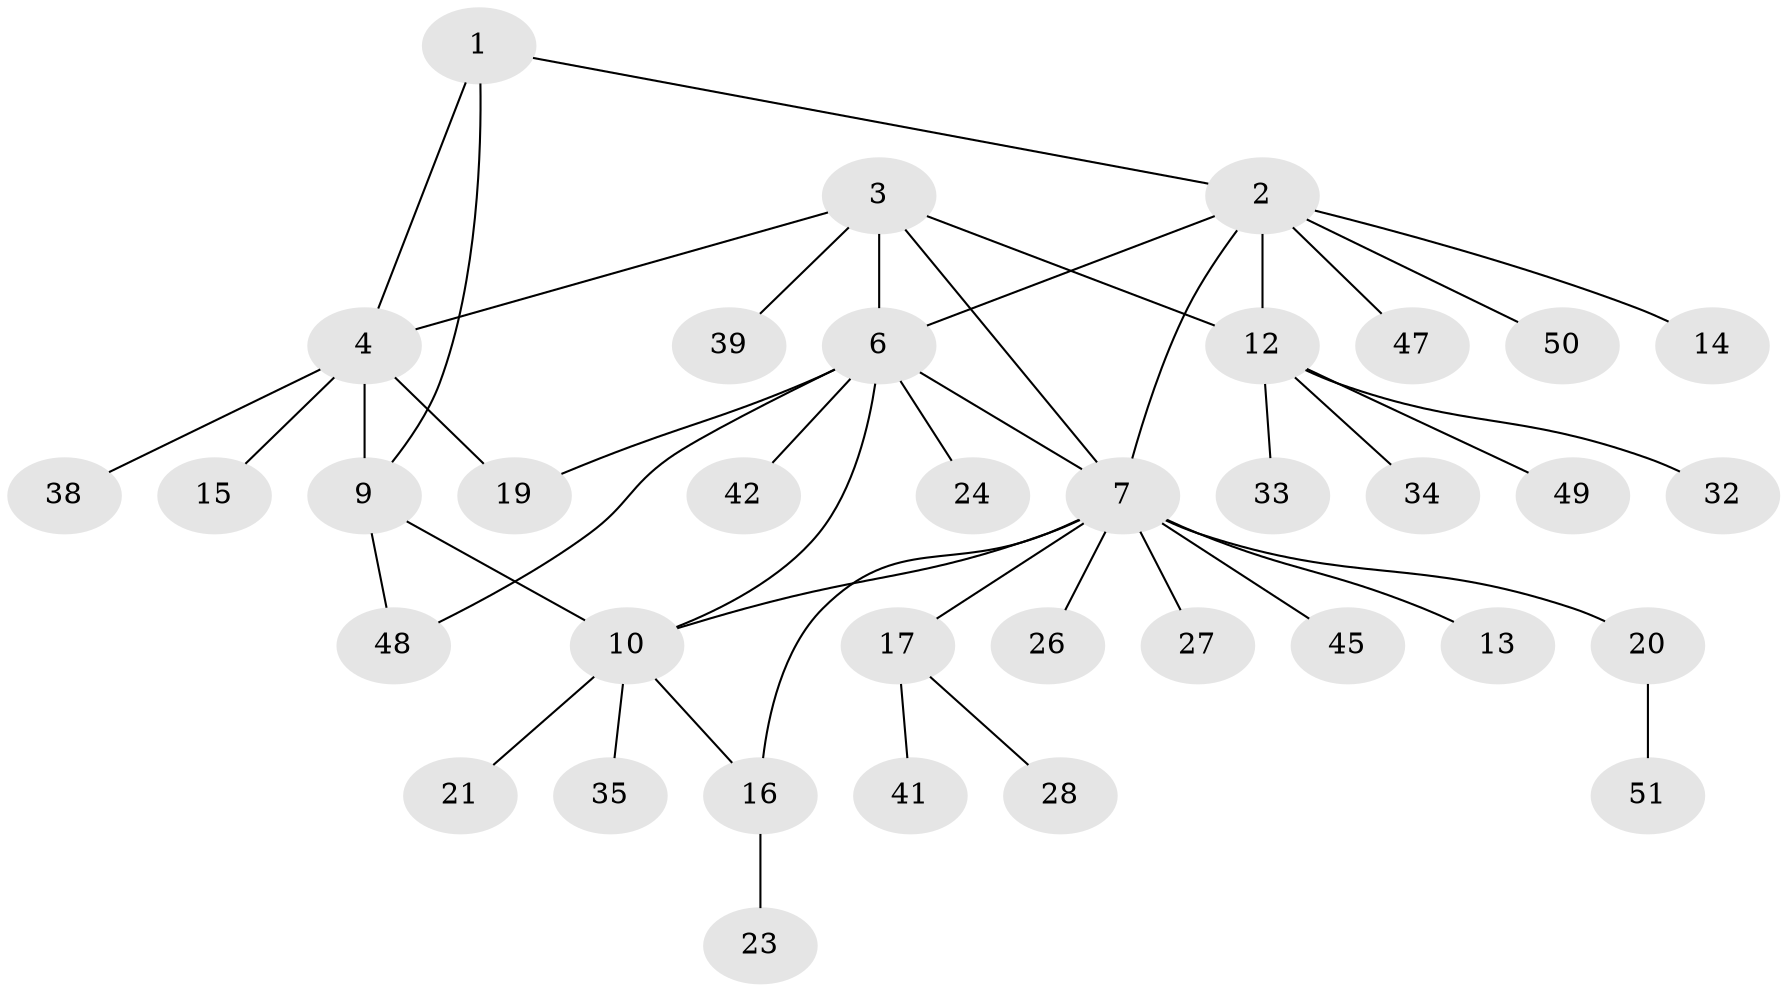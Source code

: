 // original degree distribution, {4: 0.057692307692307696, 6: 0.038461538461538464, 5: 0.038461538461538464, 7: 0.07692307692307693, 3: 0.057692307692307696, 9: 0.019230769230769232, 1: 0.6153846153846154, 2: 0.09615384615384616}
// Generated by graph-tools (version 1.1) at 2025/42/03/06/25 10:42:13]
// undirected, 36 vertices, 45 edges
graph export_dot {
graph [start="1"]
  node [color=gray90,style=filled];
  1 [super="+40"];
  2 [super="+5"];
  3 [super="+30"];
  4 [super="+52"];
  6 [super="+31"];
  7 [super="+8"];
  9 [super="+11"];
  10 [super="+37"];
  12 [super="+43"];
  13;
  14 [super="+18"];
  15;
  16 [super="+22"];
  17 [super="+36"];
  19 [super="+29"];
  20 [super="+25"];
  21;
  23;
  24;
  26;
  27;
  28 [super="+44"];
  32;
  33;
  34;
  35;
  38 [super="+46"];
  39;
  41;
  42;
  45;
  47;
  48;
  49;
  50;
  51;
  1 -- 2;
  1 -- 4;
  1 -- 9;
  2 -- 12;
  2 -- 14;
  2 -- 47;
  2 -- 7;
  2 -- 50;
  2 -- 6;
  3 -- 4;
  3 -- 6;
  3 -- 39;
  3 -- 7;
  3 -- 12;
  4 -- 9;
  4 -- 15;
  4 -- 19;
  4 -- 38;
  6 -- 10;
  6 -- 19;
  6 -- 24;
  6 -- 42;
  6 -- 48;
  6 -- 7;
  7 -- 13;
  7 -- 20;
  7 -- 26;
  7 -- 27;
  7 -- 45;
  7 -- 16;
  7 -- 17;
  7 -- 10;
  9 -- 10;
  9 -- 48;
  10 -- 16;
  10 -- 21;
  10 -- 35;
  12 -- 32;
  12 -- 33;
  12 -- 34;
  12 -- 49;
  16 -- 23;
  17 -- 28;
  17 -- 41;
  20 -- 51;
}
